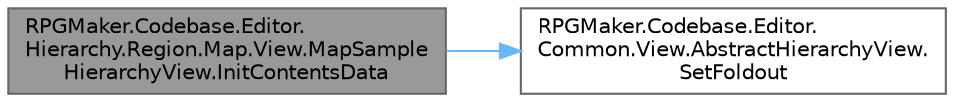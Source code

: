 digraph "RPGMaker.Codebase.Editor.Hierarchy.Region.Map.View.MapSampleHierarchyView.InitContentsData"
{
 // LATEX_PDF_SIZE
  bgcolor="transparent";
  edge [fontname=Helvetica,fontsize=10,labelfontname=Helvetica,labelfontsize=10];
  node [fontname=Helvetica,fontsize=10,shape=box,height=0.2,width=0.4];
  rankdir="LR";
  Node1 [id="Node000001",label="RPGMaker.Codebase.Editor.\lHierarchy.Region.Map.View.MapSample\lHierarchyView.InitContentsData",height=0.2,width=0.4,color="gray40", fillcolor="grey60", style="filled", fontcolor="black",tooltip="😁 各コンテンツデータの初期化"];
  Node1 -> Node2 [id="edge1_Node000001_Node000002",color="steelblue1",style="solid",tooltip=" "];
  Node2 [id="Node000002",label="RPGMaker.Codebase.Editor.\lCommon.View.AbstractHierarchyView.\lSetFoldout",height=0.2,width=0.4,color="grey40", fillcolor="white", style="filled",URL="$de/d02/class_r_p_g_maker_1_1_codebase_1_1_editor_1_1_common_1_1_view_1_1_abstract_hierarchy_view.html#a123476da207de374b2b16dcd30da029c",tooltip="😁 Foldout部品の登録 既に開閉状態を保持していた場合には、そのデータを復元する"];
}
